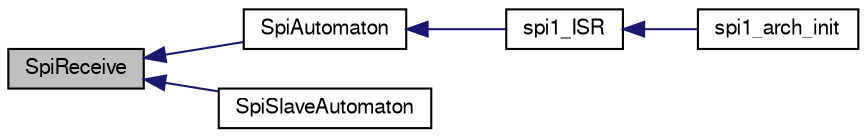 digraph "SpiReceive"
{
  edge [fontname="FreeSans",fontsize="10",labelfontname="FreeSans",labelfontsize="10"];
  node [fontname="FreeSans",fontsize="10",shape=record];
  rankdir="LR";
  Node1 [label="SpiReceive",height=0.2,width=0.4,color="black", fillcolor="grey75", style="filled", fontcolor="black"];
  Node1 -> Node2 [dir="back",color="midnightblue",fontsize="10",style="solid",fontname="FreeSans"];
  Node2 [label="SpiAutomaton",height=0.2,width=0.4,color="black", fillcolor="white", style="filled",URL="$lpc21_2mcu__periph_2spi__arch_8c.html#a0c3a952b26b4118dcd848cb234062997"];
  Node2 -> Node3 [dir="back",color="midnightblue",fontsize="10",style="solid",fontname="FreeSans"];
  Node3 [label="spi1_ISR",height=0.2,width=0.4,color="black", fillcolor="white", style="filled",URL="$lpc21_2mcu__periph_2spi__arch_8c.html#a757fa003ca462da8fabcb89abf3943d3"];
  Node3 -> Node4 [dir="back",color="midnightblue",fontsize="10",style="solid",fontname="FreeSans"];
  Node4 [label="spi1_arch_init",height=0.2,width=0.4,color="black", fillcolor="white", style="filled",URL="$group__spi.html#gaaba00866ddaf960c0c761e61f81e5216",tooltip="Architecture dependent SPI1 initialization. "];
  Node1 -> Node5 [dir="back",color="midnightblue",fontsize="10",style="solid",fontname="FreeSans"];
  Node5 [label="SpiSlaveAutomaton",height=0.2,width=0.4,color="black", fillcolor="white", style="filled",URL="$lpc21_2mcu__periph_2spi__arch_8c.html#a54b1260ddbea815fbb38efa3d44917b9"];
}
